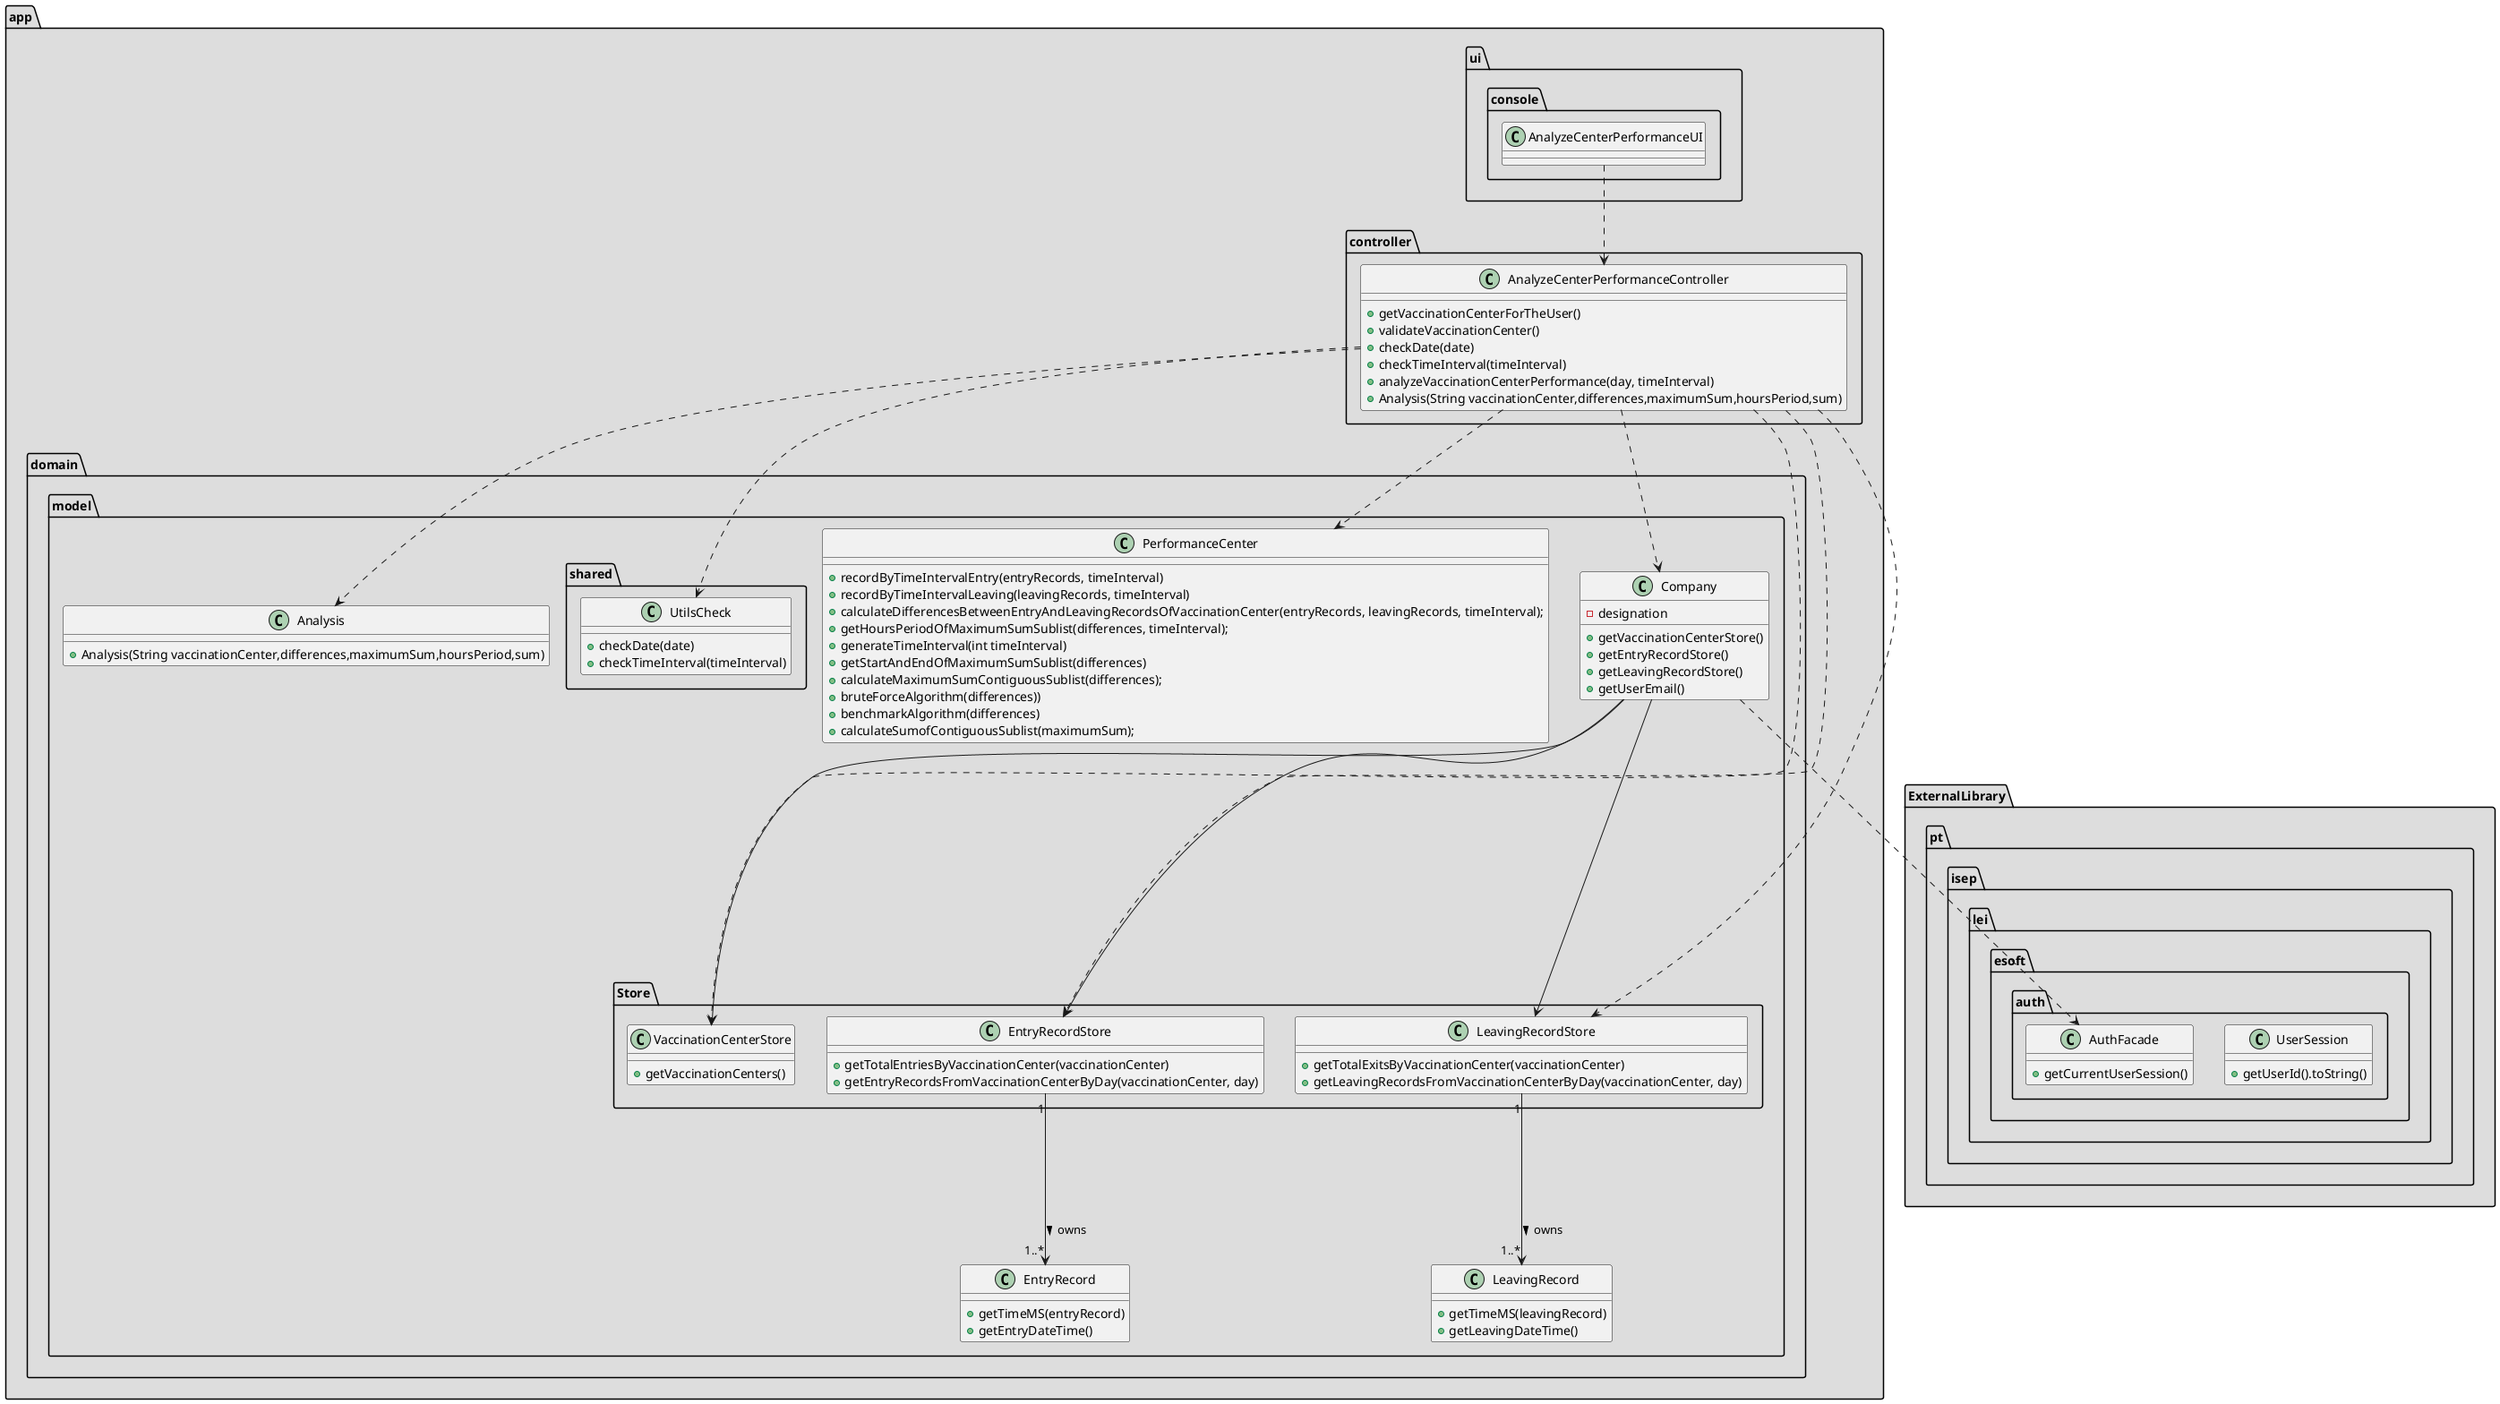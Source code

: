 @startuml
'https://plantuml.com/class-diagram

package app <<Folder>>#DDDDDD {
package ui <<Folder>>#DDDDDD {
package console <<Folder>>#DDDDDD {
class AnalyzeCenterPerformanceUI {

    }
}
}
package controller <<Folder>>#DDDDDD {
class AnalyzeCenterPerformanceController {

+getVaccinationCenterForTheUser()
+validateVaccinationCenter()
+checkDate(date)
+checkTimeInterval(timeInterval)
+analyzeVaccinationCenterPerformance(day, timeInterval)
+Analysis(String vaccinationCenter,differences,maximumSum,hoursPeriod,sum)

}
}

package domain <<Folder>>#DDDDDD {
package model <<Folder>>#DDDDDD {


class PerformanceCenter {
+recordByTimeIntervalEntry(entryRecords, timeInterval)
+recordByTimeIntervalLeaving(leavingRecords, timeInterval)
+calculateDifferencesBetweenEntryAndLeavingRecordsOfVaccinationCenter(entryRecords, leavingRecords, timeInterval);
+getHoursPeriodOfMaximumSumSublist(differences, timeInterval);
+generateTimeInterval(int timeInterval)
+getStartAndEndOfMaximumSumSublist(differences)
+calculateMaximumSumContiguousSublist(differences);
+bruteForceAlgorithm(differences))
+benchmarkAlgorithm(differences)
+calculateSumofContiguousSublist(maximumSum);


     }


class Company {
 -designation
+getVaccinationCenterStore()
+getEntryRecordStore()
+getLeavingRecordStore()
+getUserEmail()
}

class EntryRecord {
+getTimeMS(entryRecord)
+getEntryDateTime()
}

class LeavingRecord {
+getTimeMS(leavingRecord)
+getLeavingDateTime()

}

class Analysis {
+ Analysis(String vaccinationCenter,differences,maximumSum,hoursPeriod,sum)
}

package Store <<Folder>>#DDDDDD {
class VaccinationCenterStore {
+getVaccinationCenters()

     }

class EntryRecordStore {
+getTotalEntriesByVaccinationCenter(vaccinationCenter)
+getEntryRecordsFromVaccinationCenterByDay(vaccinationCenter, day)
     }

class LeavingRecordStore {
+getTotalExitsByVaccinationCenter(vaccinationCenter)
+getLeavingRecordsFromVaccinationCenterByDay(vaccinationCenter, day)

     }
    }
    package shared <<Folder>>#DDDDDD{

    class UtilsCheck{
    +checkDate(date)
    +checkTimeInterval(timeInterval)


   }

  }
 }
  }
}
package ExternalLibrary <<Folder>>#DDDDDD {
package pt.isep.lei.esoft.auth <<Folder>> {
class UserSession{
+getUserId().toString()
}

class AuthFacade {
+ getCurrentUserSession()
}

AnalyzeCenterPerformanceUI ..> AnalyzeCenterPerformanceController

AnalyzeCenterPerformanceController ..> Company
AnalyzeCenterPerformanceController ..> PerformanceCenter
AnalyzeCenterPerformanceController ..> UtilsCheck

Company --> VaccinationCenterStore
Company --> EntryRecordStore
Company --> LeavingRecordStore
Company ..> AuthFacade

AnalyzeCenterPerformanceController ..> VaccinationCenterStore
AnalyzeCenterPerformanceController ..> EntryRecordStore
AnalyzeCenterPerformanceController ..> LeavingRecordStore
AnalyzeCenterPerformanceController ..> Analysis
EntryRecordStore "1" --> "1..*" EntryRecord: owns >
LeavingRecordStore "1" --> "1..*" LeavingRecord: owns >








@enduml